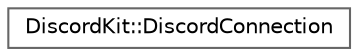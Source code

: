 digraph "Graphical Class Hierarchy"
{
 // LATEX_PDF_SIZE
  bgcolor="transparent";
  edge [fontname=Helvetica,fontsize=10,labelfontname=Helvetica,labelfontsize=10];
  node [fontname=Helvetica,fontsize=10,shape=box,height=0.2,width=0.4];
  rankdir="LR";
  Node0 [id="Node000000",label="DiscordKit::DiscordConnection",height=0.2,width=0.4,color="grey40", fillcolor="white", style="filled",URL="$d8/d17/classDiscordKit_1_1DiscordConnection.html",tooltip="Main API abstraction for an average user."];
}
